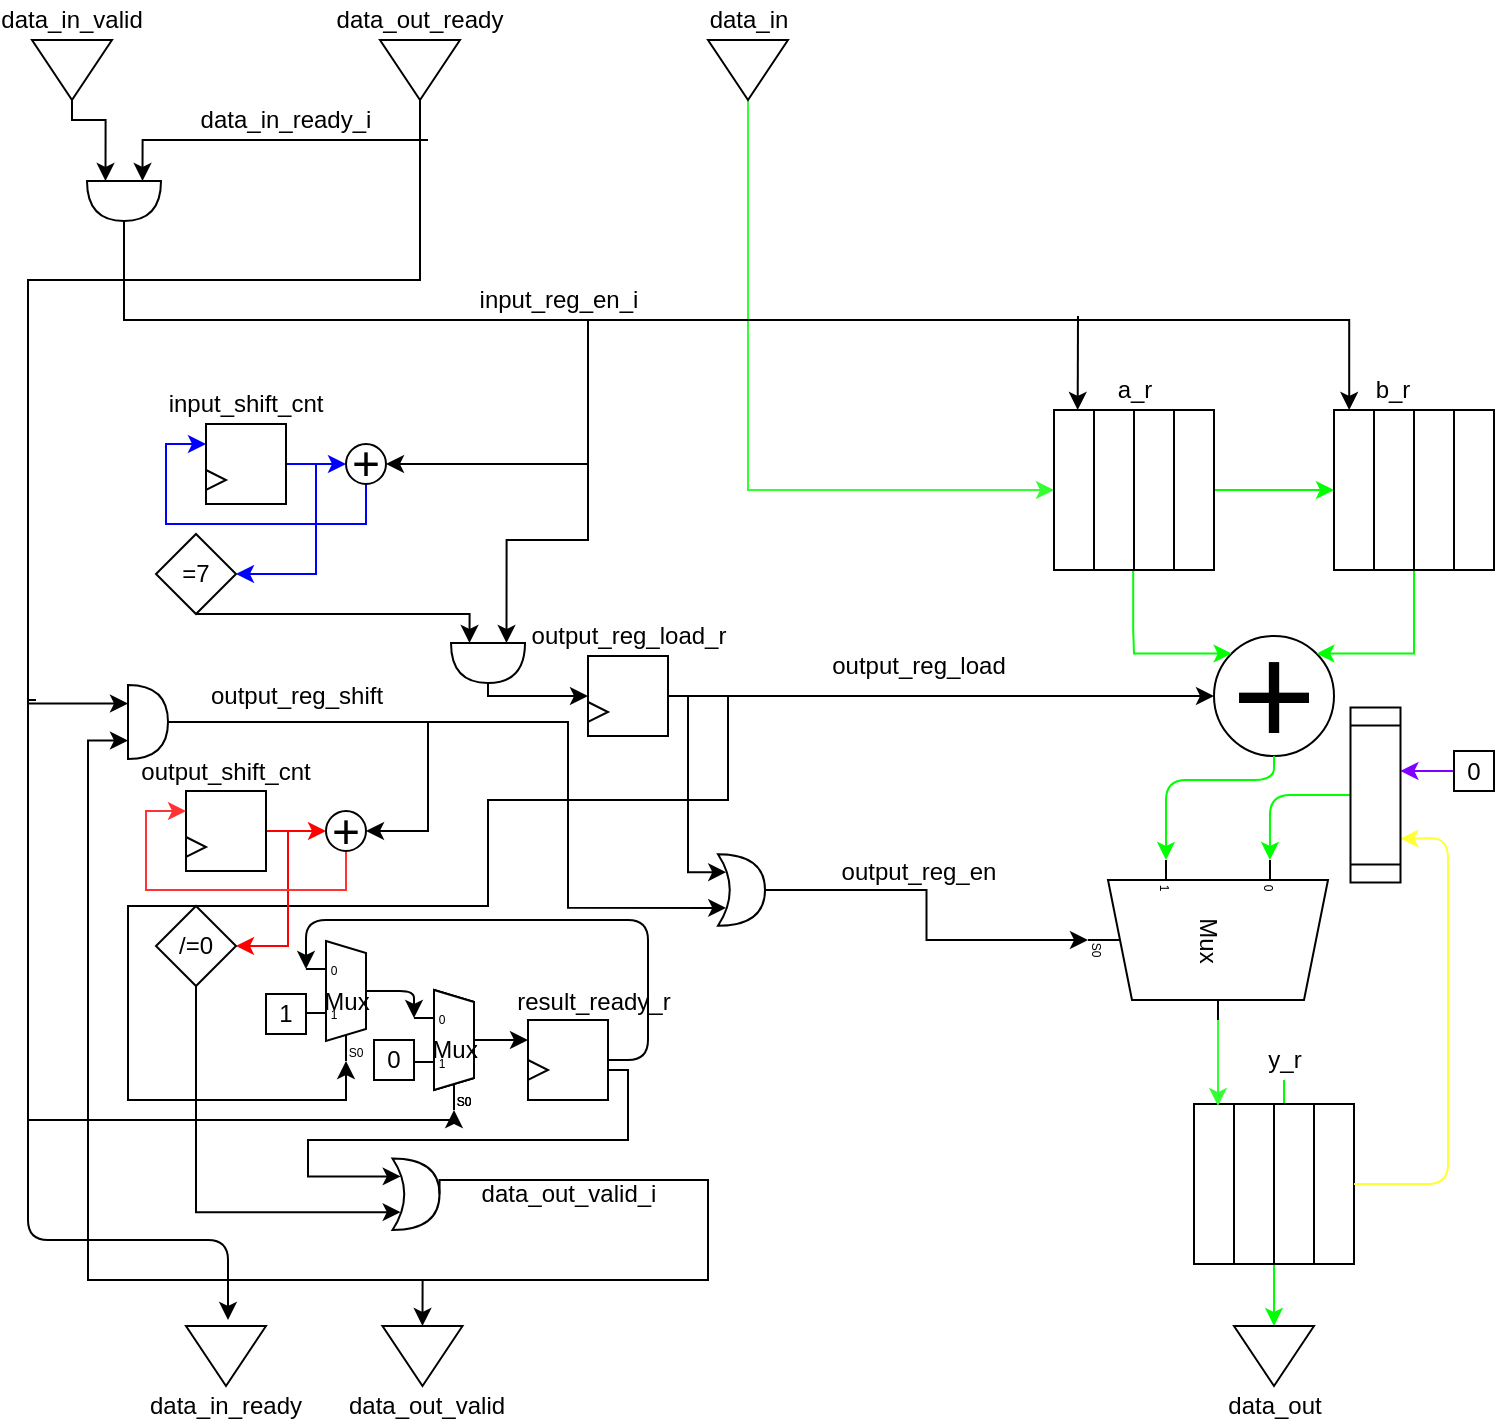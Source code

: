 <mxfile version="13.7.7" type="github">
  <diagram id="z1mritxUwc_ko28zb8pS" name="Page-1">
    <mxGraphModel dx="598" dy="436" grid="1" gridSize="10" guides="1" tooltips="1" connect="1" arrows="1" fold="1" page="1" pageScale="1" pageWidth="827" pageHeight="1169" math="0" shadow="0">
      <root>
        <mxCell id="0" />
        <mxCell id="1" parent="0" />
        <mxCell id="0Oa2GULW8J-Zycd-heaF-14" value="a_r" style="text;html=1;resizable=0;autosize=1;align=center;verticalAlign=middle;points=[];fillColor=none;strokeColor=none;rounded=0;" parent="1" vertex="1">
          <mxGeometry x="608" y="215" width="30" height="20" as="geometry" />
        </mxCell>
        <mxCell id="0Oa2GULW8J-Zycd-heaF-15" value="b_r" style="text;html=1;resizable=0;autosize=1;align=center;verticalAlign=middle;points=[];fillColor=none;strokeColor=none;rounded=0;" parent="1" vertex="1">
          <mxGeometry x="737" y="215" width="30" height="20" as="geometry" />
        </mxCell>
        <mxCell id="0Oa2GULW8J-Zycd-heaF-16" style="edgeStyle=orthogonalEdgeStyle;rounded=0;orthogonalLoop=1;jettySize=auto;html=1;exitX=1;exitY=0.5;exitDx=0;exitDy=0;entryX=0;entryY=0.5;entryDx=0;entryDy=0;strokeColor=#00FF00;" parent="1" source="0Oa2GULW8J-Zycd-heaF-3" target="0Oa2GULW8J-Zycd-heaF-9" edge="1">
          <mxGeometry relative="1" as="geometry" />
        </mxCell>
        <mxCell id="0Oa2GULW8J-Zycd-heaF-17" value="&lt;font style=&quot;font-size: 72px&quot;&gt;+&lt;/font&gt;" style="ellipse;whiteSpace=wrap;html=1;aspect=fixed;" parent="1" vertex="1">
          <mxGeometry x="663" y="348" width="60" height="60" as="geometry" />
        </mxCell>
        <mxCell id="0Oa2GULW8J-Zycd-heaF-25" style="edgeStyle=orthogonalEdgeStyle;rounded=0;orthogonalLoop=1;jettySize=auto;html=1;exitX=0.5;exitY=1;exitDx=0;exitDy=0;entryX=1;entryY=0;entryDx=0;entryDy=0;exitPerimeter=0;strokeColor=#00FF00;" parent="1" source="0Oa2GULW8J-Zycd-heaF-9" target="0Oa2GULW8J-Zycd-heaF-17" edge="1">
          <mxGeometry relative="1" as="geometry">
            <mxPoint x="703" y="407" as="sourcePoint" />
            <mxPoint x="702.04" y="444.12" as="targetPoint" />
            <Array as="points">
              <mxPoint x="763" y="357" />
            </Array>
          </mxGeometry>
        </mxCell>
        <mxCell id="0Oa2GULW8J-Zycd-heaF-26" style="edgeStyle=orthogonalEdgeStyle;rounded=0;orthogonalLoop=1;jettySize=auto;html=1;exitX=0.495;exitY=1.006;exitDx=0;exitDy=0;entryX=0;entryY=0;entryDx=0;entryDy=0;exitPerimeter=0;strokeColor=#00FF00;" parent="1" source="0Oa2GULW8J-Zycd-heaF-3" target="0Oa2GULW8J-Zycd-heaF-17" edge="1">
          <mxGeometry relative="1" as="geometry">
            <mxPoint x="626.72" y="311" as="sourcePoint" />
            <mxPoint x="663.6" y="352.44" as="targetPoint" />
            <Array as="points">
              <mxPoint x="623" y="345" />
              <mxPoint x="623" y="357" />
            </Array>
          </mxGeometry>
        </mxCell>
        <mxCell id="0Oa2GULW8J-Zycd-heaF-66" style="edgeStyle=orthogonalEdgeStyle;rounded=0;orthogonalLoop=1;jettySize=auto;html=1;entryX=0;entryY=0.5;entryDx=0;entryDy=0;strokeColor=#00FF00;" parent="1" source="0Oa2GULW8J-Zycd-heaF-27" target="0Oa2GULW8J-Zycd-heaF-70" edge="1">
          <mxGeometry relative="1" as="geometry">
            <mxPoint x="693" y="585" as="targetPoint" />
          </mxGeometry>
        </mxCell>
        <mxCell id="0Oa2GULW8J-Zycd-heaF-27" value="y_r" style="text;html=1;resizable=0;autosize=1;align=center;verticalAlign=middle;points=[];fillColor=none;strokeColor=none;rounded=0;" parent="1" vertex="1">
          <mxGeometry x="683" y="550" width="30" height="20" as="geometry" />
        </mxCell>
        <mxCell id="0Oa2GULW8J-Zycd-heaF-44" style="edgeStyle=orthogonalEdgeStyle;rounded=0;orthogonalLoop=1;jettySize=auto;html=1;entryX=0;entryY=0.5;entryDx=0;entryDy=0;exitX=1;exitY=0.5;exitDx=0;exitDy=0;" parent="1" source="ok6-LLBkIA0m_sXFEHjY-4" target="0Oa2GULW8J-Zycd-heaF-17" edge="1">
          <mxGeometry relative="1" as="geometry">
            <mxPoint x="525" y="367" as="sourcePoint" />
          </mxGeometry>
        </mxCell>
        <mxCell id="0Oa2GULW8J-Zycd-heaF-47" style="edgeStyle=orthogonalEdgeStyle;rounded=0;orthogonalLoop=1;jettySize=auto;html=1;entryX=0;entryY=0.5;entryDx=0;entryDy=0;exitX=0.833;exitY=0.5;exitDx=0;exitDy=0;exitPerimeter=0;strokeColor=#33FF33;" parent="1" source="0Oa2GULW8J-Zycd-heaF-69" target="0Oa2GULW8J-Zycd-heaF-3" edge="1">
          <mxGeometry relative="1" as="geometry" />
        </mxCell>
        <mxCell id="0Oa2GULW8J-Zycd-heaF-46" value="data_in" style="text;html=1;resizable=0;autosize=1;align=center;verticalAlign=middle;points=[];fillColor=none;strokeColor=none;rounded=0;" parent="1" vertex="1">
          <mxGeometry x="405" y="30" width="50" height="20" as="geometry" />
        </mxCell>
        <mxCell id="0Oa2GULW8J-Zycd-heaF-50" value="" style="triangle;whiteSpace=wrap;html=1;" parent="1" vertex="1">
          <mxGeometry x="583" y="295" width="10" height="10" as="geometry" />
        </mxCell>
        <mxCell id="0Oa2GULW8J-Zycd-heaF-51" value="" style="triangle;whiteSpace=wrap;html=1;" parent="1" vertex="1">
          <mxGeometry x="723" y="295" width="10" height="10" as="geometry" />
        </mxCell>
        <mxCell id="0Oa2GULW8J-Zycd-heaF-92" style="edgeStyle=orthogonalEdgeStyle;rounded=0;orthogonalLoop=1;jettySize=auto;html=1;entryX=0.095;entryY=0;entryDx=0;entryDy=0;entryPerimeter=0;" parent="1" target="0Oa2GULW8J-Zycd-heaF-9" edge="1">
          <mxGeometry relative="1" as="geometry">
            <mxPoint x="350" y="190" as="sourcePoint" />
            <Array as="points">
              <mxPoint x="731" y="190" />
            </Array>
          </mxGeometry>
        </mxCell>
        <mxCell id="0Oa2GULW8J-Zycd-heaF-93" style="edgeStyle=orthogonalEdgeStyle;rounded=0;orthogonalLoop=1;jettySize=auto;html=1;entryX=0.148;entryY=0;entryDx=0;entryDy=0;entryPerimeter=0;" parent="1" target="0Oa2GULW8J-Zycd-heaF-3" edge="1">
          <mxGeometry relative="1" as="geometry">
            <mxPoint x="595" y="188" as="sourcePoint" />
            <Array as="points">
              <mxPoint x="595" y="188" />
            </Array>
          </mxGeometry>
        </mxCell>
        <mxCell id="0Oa2GULW8J-Zycd-heaF-95" style="edgeStyle=orthogonalEdgeStyle;rounded=0;orthogonalLoop=1;jettySize=auto;html=1;entryX=1;entryY=0.5;entryDx=0;entryDy=0;" parent="1" target="0Oa2GULW8J-Zycd-heaF-88" edge="1">
          <mxGeometry relative="1" as="geometry">
            <Array as="points">
              <mxPoint x="350" y="215" />
              <mxPoint x="350" y="262" />
            </Array>
            <mxPoint x="350" y="215" as="sourcePoint" />
          </mxGeometry>
        </mxCell>
        <mxCell id="ok6-LLBkIA0m_sXFEHjY-2" style="edgeStyle=orthogonalEdgeStyle;rounded=0;orthogonalLoop=1;jettySize=auto;html=1;entryX=0;entryY=0.25;entryDx=0;entryDy=0;entryPerimeter=0;exitX=1;exitY=0.5;exitDx=0;exitDy=0;exitPerimeter=0;" parent="1" source="GlWYAnT8wc136EQPBjTA-4" target="ok6-LLBkIA0m_sXFEHjY-8" edge="1">
          <mxGeometry relative="1" as="geometry">
            <mxPoint x="204" y="350.5" as="targetPoint" />
            <Array as="points">
              <mxPoint x="118" y="190" />
              <mxPoint x="350" y="190" />
              <mxPoint x="350" y="300" />
              <mxPoint x="309" y="300" />
            </Array>
            <mxPoint x="250" y="160" as="sourcePoint" />
          </mxGeometry>
        </mxCell>
        <mxCell id="0Oa2GULW8J-Zycd-heaF-54" value="input_reg_en_i" style="text;html=1;resizable=0;autosize=1;align=center;verticalAlign=middle;points=[];fillColor=none;strokeColor=none;rounded=0;" parent="1" vertex="1">
          <mxGeometry x="290" y="170" width="90" height="20" as="geometry" />
        </mxCell>
        <mxCell id="0Oa2GULW8J-Zycd-heaF-59" value="output_reg_en" style="text;html=1;resizable=0;autosize=1;align=center;verticalAlign=middle;points=[];fillColor=none;strokeColor=none;rounded=0;" parent="1" vertex="1">
          <mxGeometry x="470" y="455.5" width="90" height="20" as="geometry" />
        </mxCell>
        <mxCell id="0Oa2GULW8J-Zycd-heaF-63" style="edgeStyle=orthogonalEdgeStyle;rounded=0;orthogonalLoop=1;jettySize=auto;html=1;entryX=0.375;entryY=1;entryDx=10;entryDy=0;exitX=1;exitY=0.5;exitDx=0;exitDy=0;exitPerimeter=0;entryPerimeter=0;" parent="1" source="Riusbl0gXPG6KPre2Tyr-14" target="m_7YmfdVrzguDXAvXZ2L-1" edge="1">
          <mxGeometry relative="1" as="geometry">
            <mxPoint x="450" y="475" as="sourcePoint" />
            <mxPoint x="525" y="475" as="targetPoint" />
          </mxGeometry>
        </mxCell>
        <mxCell id="0Oa2GULW8J-Zycd-heaF-67" value="data_out" style="text;html=1;resizable=0;autosize=1;align=center;verticalAlign=middle;points=[];fillColor=none;strokeColor=none;rounded=0;" parent="1" vertex="1">
          <mxGeometry x="663" y="723" width="60" height="20" as="geometry" />
        </mxCell>
        <mxCell id="0Oa2GULW8J-Zycd-heaF-69" value="" style="triangle;whiteSpace=wrap;html=1;rotation=90;" parent="1" vertex="1">
          <mxGeometry x="415" y="45" width="30" height="40" as="geometry" />
        </mxCell>
        <mxCell id="0Oa2GULW8J-Zycd-heaF-70" value="" style="triangle;whiteSpace=wrap;html=1;rotation=90;" parent="1" vertex="1">
          <mxGeometry x="678" y="688" width="30" height="40" as="geometry" />
        </mxCell>
        <mxCell id="0Oa2GULW8J-Zycd-heaF-72" value="data_in_ready" style="text;html=1;strokeColor=none;fillColor=none;align=center;verticalAlign=middle;whiteSpace=wrap;rounded=0;" parent="1" vertex="1">
          <mxGeometry x="149" y="723" width="40" height="20" as="geometry" />
        </mxCell>
        <mxCell id="0Oa2GULW8J-Zycd-heaF-73" value="data_in_valid" style="text;html=1;strokeColor=none;fillColor=none;align=center;verticalAlign=middle;whiteSpace=wrap;rounded=0;" parent="1" vertex="1">
          <mxGeometry x="72" y="30" width="40" height="20" as="geometry" />
        </mxCell>
        <mxCell id="0Oa2GULW8J-Zycd-heaF-78" value="data_out_ready" style="text;html=1;strokeColor=none;fillColor=none;align=center;verticalAlign=middle;whiteSpace=wrap;rounded=0;" parent="1" vertex="1">
          <mxGeometry x="246" y="30" width="40" height="20" as="geometry" />
        </mxCell>
        <mxCell id="0Oa2GULW8J-Zycd-heaF-94" style="edgeStyle=orthogonalEdgeStyle;rounded=0;orthogonalLoop=1;jettySize=auto;html=1;entryX=0;entryY=0.5;entryDx=0;entryDy=0;fillColor=#0000FF;strokeColor=#0000FF;" parent="1" source="0Oa2GULW8J-Zycd-heaF-86" target="0Oa2GULW8J-Zycd-heaF-88" edge="1">
          <mxGeometry relative="1" as="geometry" />
        </mxCell>
        <mxCell id="ok6-LLBkIA0m_sXFEHjY-3" style="edgeStyle=orthogonalEdgeStyle;rounded=0;orthogonalLoop=1;jettySize=auto;html=1;exitX=1;exitY=0.5;exitDx=0;exitDy=0;entryX=1;entryY=0.5;entryDx=0;entryDy=0;strokeColor=#0000FF;" parent="1" source="0Oa2GULW8J-Zycd-heaF-86" target="ok6-LLBkIA0m_sXFEHjY-9" edge="1">
          <mxGeometry relative="1" as="geometry">
            <mxPoint x="184" y="350.5" as="targetPoint" />
            <Array as="points">
              <mxPoint x="214" y="262" />
              <mxPoint x="214" y="317" />
            </Array>
          </mxGeometry>
        </mxCell>
        <mxCell id="0Oa2GULW8J-Zycd-heaF-86" value="" style="rounded=0;whiteSpace=wrap;html=1;" parent="1" vertex="1">
          <mxGeometry x="159" y="242" width="40" height="40" as="geometry" />
        </mxCell>
        <mxCell id="0Oa2GULW8J-Zycd-heaF-87" value="" style="triangle;whiteSpace=wrap;html=1;" parent="1" vertex="1">
          <mxGeometry x="159" y="265" width="10" height="10" as="geometry" />
        </mxCell>
        <mxCell id="0Oa2GULW8J-Zycd-heaF-90" style="edgeStyle=orthogonalEdgeStyle;rounded=0;orthogonalLoop=1;jettySize=auto;html=1;exitX=0.5;exitY=1;exitDx=0;exitDy=0;entryX=0;entryY=0.25;entryDx=0;entryDy=0;strokeColor=#0000FF;" parent="1" source="0Oa2GULW8J-Zycd-heaF-88" target="0Oa2GULW8J-Zycd-heaF-86" edge="1">
          <mxGeometry relative="1" as="geometry">
            <Array as="points">
              <mxPoint x="239" y="292" />
              <mxPoint x="139" y="292" />
              <mxPoint x="139" y="252" />
            </Array>
          </mxGeometry>
        </mxCell>
        <mxCell id="0Oa2GULW8J-Zycd-heaF-88" value="&lt;font style=&quot;font-size: 24px&quot;&gt;+&lt;/font&gt;" style="ellipse;whiteSpace=wrap;html=1;aspect=fixed;" parent="1" vertex="1">
          <mxGeometry x="229" y="252" width="20" height="20" as="geometry" />
        </mxCell>
        <mxCell id="0Oa2GULW8J-Zycd-heaF-96" value="input_shift_cnt" style="text;html=1;strokeColor=none;fillColor=none;align=center;verticalAlign=middle;whiteSpace=wrap;rounded=0;" parent="1" vertex="1">
          <mxGeometry x="159" y="222" width="40" height="20" as="geometry" />
        </mxCell>
        <mxCell id="ok6-LLBkIA0m_sXFEHjY-7" style="edgeStyle=orthogonalEdgeStyle;rounded=0;orthogonalLoop=1;jettySize=auto;html=1;exitX=1;exitY=0.5;exitDx=0;exitDy=0;exitPerimeter=0;entryX=0;entryY=0.5;entryDx=0;entryDy=0;" parent="1" source="ok6-LLBkIA0m_sXFEHjY-8" target="ok6-LLBkIA0m_sXFEHjY-4" edge="1">
          <mxGeometry relative="1" as="geometry">
            <mxPoint x="300" y="367" as="sourcePoint" />
            <Array as="points">
              <mxPoint x="300" y="370" />
              <mxPoint x="300" y="378" />
            </Array>
          </mxGeometry>
        </mxCell>
        <mxCell id="ok6-LLBkIA0m_sXFEHjY-28" style="edgeStyle=orthogonalEdgeStyle;rounded=0;orthogonalLoop=1;jettySize=auto;html=1;entryX=0.25;entryY=1;entryDx=10;entryDy=0;entryPerimeter=0;exitX=1;exitY=0.5;exitDx=0;exitDy=0;" parent="1" source="ok6-LLBkIA0m_sXFEHjY-4" target="m_7YmfdVrzguDXAvXZ2L-21" edge="1">
          <mxGeometry relative="1" as="geometry">
            <Array as="points">
              <mxPoint x="420" y="378" />
              <mxPoint x="420" y="430" />
              <mxPoint x="300" y="430" />
              <mxPoint x="300" y="483" />
              <mxPoint x="120" y="483" />
              <mxPoint x="120" y="580" />
              <mxPoint x="229" y="580" />
            </Array>
          </mxGeometry>
        </mxCell>
        <mxCell id="Riusbl0gXPG6KPre2Tyr-15" style="edgeStyle=orthogonalEdgeStyle;rounded=0;orthogonalLoop=1;jettySize=auto;html=1;exitX=1;exitY=0.5;exitDx=0;exitDy=0;entryX=0.175;entryY=0.25;entryDx=0;entryDy=0;entryPerimeter=0;" parent="1" source="ok6-LLBkIA0m_sXFEHjY-4" target="Riusbl0gXPG6KPre2Tyr-14" edge="1">
          <mxGeometry relative="1" as="geometry">
            <Array as="points">
              <mxPoint x="400" y="378" />
              <mxPoint x="400" y="466" />
            </Array>
          </mxGeometry>
        </mxCell>
        <mxCell id="ok6-LLBkIA0m_sXFEHjY-4" value="" style="rounded=0;whiteSpace=wrap;html=1;" parent="1" vertex="1">
          <mxGeometry x="350" y="358" width="40" height="40" as="geometry" />
        </mxCell>
        <mxCell id="ok6-LLBkIA0m_sXFEHjY-5" value="" style="triangle;whiteSpace=wrap;html=1;" parent="1" vertex="1">
          <mxGeometry x="350" y="381" width="10" height="10" as="geometry" />
        </mxCell>
        <mxCell id="ok6-LLBkIA0m_sXFEHjY-6" value="output_reg_load_r" style="text;html=1;resizable=0;autosize=1;align=center;verticalAlign=middle;points=[];fillColor=none;strokeColor=none;rounded=0;" parent="1" vertex="1">
          <mxGeometry x="315" y="338" width="110" height="20" as="geometry" />
        </mxCell>
        <mxCell id="ok6-LLBkIA0m_sXFEHjY-8" value="" style="shape=or;whiteSpace=wrap;html=1;rotation=90;" parent="1" vertex="1">
          <mxGeometry x="290" y="343" width="20" height="37" as="geometry" />
        </mxCell>
        <mxCell id="ok6-LLBkIA0m_sXFEHjY-10" style="edgeStyle=orthogonalEdgeStyle;rounded=0;orthogonalLoop=1;jettySize=auto;html=1;entryX=0;entryY=0.75;entryDx=0;entryDy=0;entryPerimeter=0;exitX=0.5;exitY=1;exitDx=0;exitDy=0;" parent="1" source="ok6-LLBkIA0m_sXFEHjY-9" target="ok6-LLBkIA0m_sXFEHjY-8" edge="1">
          <mxGeometry relative="1" as="geometry">
            <Array as="points">
              <mxPoint x="291" y="337" />
            </Array>
          </mxGeometry>
        </mxCell>
        <mxCell id="ok6-LLBkIA0m_sXFEHjY-9" value="=7" style="rhombus;whiteSpace=wrap;html=1;" parent="1" vertex="1">
          <mxGeometry x="134" y="297" width="40" height="40" as="geometry" />
        </mxCell>
        <mxCell id="ok6-LLBkIA0m_sXFEHjY-11" style="edgeStyle=orthogonalEdgeStyle;rounded=0;orthogonalLoop=1;jettySize=auto;html=1;exitX=1;exitY=0.5;exitDx=0;exitDy=0;entryX=1;entryY=0.5;entryDx=0;entryDy=0;strokeColor=#FF0000;" parent="1" source="ok6-LLBkIA0m_sXFEHjY-12" target="ok6-LLBkIA0m_sXFEHjY-19" edge="1">
          <mxGeometry relative="1" as="geometry">
            <mxPoint x="164" y="500.5" as="targetPoint" />
            <Array as="points">
              <mxPoint x="200" y="446" />
              <mxPoint x="200" y="503" />
            </Array>
          </mxGeometry>
        </mxCell>
        <mxCell id="ok6-LLBkIA0m_sXFEHjY-17" style="edgeStyle=orthogonalEdgeStyle;rounded=0;orthogonalLoop=1;jettySize=auto;html=1;entryX=0;entryY=0.5;entryDx=0;entryDy=0;strokeColor=#FF0000;" parent="1" source="ok6-LLBkIA0m_sXFEHjY-12" target="ok6-LLBkIA0m_sXFEHjY-15" edge="1">
          <mxGeometry relative="1" as="geometry" />
        </mxCell>
        <mxCell id="ok6-LLBkIA0m_sXFEHjY-12" value="" style="rounded=0;whiteSpace=wrap;html=1;" parent="1" vertex="1">
          <mxGeometry x="149" y="425.5" width="40" height="40" as="geometry" />
        </mxCell>
        <mxCell id="ok6-LLBkIA0m_sXFEHjY-13" value="" style="triangle;whiteSpace=wrap;html=1;" parent="1" vertex="1">
          <mxGeometry x="149" y="448.5" width="10" height="10" as="geometry" />
        </mxCell>
        <mxCell id="ok6-LLBkIA0m_sXFEHjY-14" style="edgeStyle=orthogonalEdgeStyle;rounded=0;orthogonalLoop=1;jettySize=auto;html=1;exitX=0.5;exitY=1;exitDx=0;exitDy=0;entryX=0;entryY=0.25;entryDx=0;entryDy=0;strokeColor=#FF3333;" parent="1" source="ok6-LLBkIA0m_sXFEHjY-15" target="ok6-LLBkIA0m_sXFEHjY-12" edge="1">
          <mxGeometry relative="1" as="geometry">
            <Array as="points">
              <mxPoint x="229" y="475" />
              <mxPoint x="129" y="475" />
              <mxPoint x="129" y="435" />
            </Array>
          </mxGeometry>
        </mxCell>
        <mxCell id="ok6-LLBkIA0m_sXFEHjY-15" value="&lt;font style=&quot;font-size: 24px&quot;&gt;+&lt;/font&gt;" style="ellipse;whiteSpace=wrap;html=1;aspect=fixed;" parent="1" vertex="1">
          <mxGeometry x="219" y="435.5" width="20" height="20" as="geometry" />
        </mxCell>
        <mxCell id="ok6-LLBkIA0m_sXFEHjY-16" value="output_shift_cnt" style="text;html=1;strokeColor=none;fillColor=none;align=center;verticalAlign=middle;whiteSpace=wrap;rounded=0;" parent="1" vertex="1">
          <mxGeometry x="149" y="405.5" width="40" height="20" as="geometry" />
        </mxCell>
        <mxCell id="ok6-LLBkIA0m_sXFEHjY-35" style="edgeStyle=orthogonalEdgeStyle;rounded=0;orthogonalLoop=1;jettySize=auto;html=1;exitX=0.5;exitY=1;exitDx=0;exitDy=0;entryX=0.175;entryY=0.75;entryDx=0;entryDy=0;entryPerimeter=0;" parent="1" source="ok6-LLBkIA0m_sXFEHjY-19" target="ok6-LLBkIA0m_sXFEHjY-33" edge="1">
          <mxGeometry relative="1" as="geometry">
            <Array as="points">
              <mxPoint x="154" y="636" />
            </Array>
          </mxGeometry>
        </mxCell>
        <mxCell id="ok6-LLBkIA0m_sXFEHjY-19" value="/=0" style="rhombus;whiteSpace=wrap;html=1;" parent="1" vertex="1">
          <mxGeometry x="134" y="483" width="40" height="40" as="geometry" />
        </mxCell>
        <mxCell id="GlWYAnT8wc136EQPBjTA-5" style="edgeStyle=orthogonalEdgeStyle;rounded=0;orthogonalLoop=1;jettySize=auto;html=1;exitX=1;exitY=0.5;exitDx=0;exitDy=0;entryX=0;entryY=0.75;entryDx=0;entryDy=0;entryPerimeter=0;" parent="1" source="ok6-LLBkIA0m_sXFEHjY-20" target="GlWYAnT8wc136EQPBjTA-4" edge="1">
          <mxGeometry relative="1" as="geometry">
            <Array as="points">
              <mxPoint x="92" y="90" />
              <mxPoint x="109" y="90" />
            </Array>
          </mxGeometry>
        </mxCell>
        <mxCell id="ok6-LLBkIA0m_sXFEHjY-20" value="" style="triangle;whiteSpace=wrap;html=1;rotation=90;" parent="1" vertex="1">
          <mxGeometry x="77" y="45" width="30" height="40" as="geometry" />
        </mxCell>
        <mxCell id="Riusbl0gXPG6KPre2Tyr-13" style="edgeStyle=orthogonalEdgeStyle;rounded=0;orthogonalLoop=1;jettySize=auto;html=1;exitX=1;exitY=0.5;exitDx=0;exitDy=0;entryX=0;entryY=0.25;entryDx=0;entryDy=0;entryPerimeter=0;" parent="1" source="ok6-LLBkIA0m_sXFEHjY-24" target="Riusbl0gXPG6KPre2Tyr-5" edge="1">
          <mxGeometry relative="1" as="geometry">
            <Array as="points">
              <mxPoint x="266" y="170" />
              <mxPoint x="70" y="170" />
              <mxPoint x="70" y="382" />
            </Array>
          </mxGeometry>
        </mxCell>
        <mxCell id="ok6-LLBkIA0m_sXFEHjY-24" value="" style="triangle;whiteSpace=wrap;html=1;rotation=90;" parent="1" vertex="1">
          <mxGeometry x="251" y="45" width="30" height="40" as="geometry" />
        </mxCell>
        <mxCell id="0Oa2GULW8J-Zycd-heaF-2" value="" style="shape=table;html=1;whiteSpace=wrap;startSize=0;container=1;collapsible=0;childLayout=tableLayout;" parent="1" vertex="1">
          <mxGeometry x="583" y="235" width="80" height="80" as="geometry" />
        </mxCell>
        <mxCell id="0Oa2GULW8J-Zycd-heaF-3" value="" style="shape=partialRectangle;html=1;whiteSpace=wrap;collapsible=0;dropTarget=0;pointerEvents=0;fillColor=none;top=0;left=0;bottom=0;right=0;points=[[0,0.5],[1,0.5]];portConstraint=eastwest;" parent="0Oa2GULW8J-Zycd-heaF-2" vertex="1">
          <mxGeometry width="80" height="80" as="geometry" />
        </mxCell>
        <mxCell id="0Oa2GULW8J-Zycd-heaF-4" value="" style="shape=partialRectangle;html=1;whiteSpace=wrap;connectable=0;overflow=hidden;fillColor=none;top=0;left=0;bottom=0;right=0;" parent="0Oa2GULW8J-Zycd-heaF-3" vertex="1">
          <mxGeometry width="20" height="80" as="geometry" />
        </mxCell>
        <mxCell id="0Oa2GULW8J-Zycd-heaF-5" value="" style="shape=partialRectangle;html=1;whiteSpace=wrap;connectable=0;overflow=hidden;fillColor=none;top=0;left=0;bottom=0;right=0;" parent="0Oa2GULW8J-Zycd-heaF-3" vertex="1">
          <mxGeometry x="20" width="20" height="80" as="geometry" />
        </mxCell>
        <mxCell id="0Oa2GULW8J-Zycd-heaF-6" value="" style="shape=partialRectangle;html=1;whiteSpace=wrap;connectable=0;overflow=hidden;fillColor=none;top=0;left=0;bottom=0;right=0;" parent="0Oa2GULW8J-Zycd-heaF-3" vertex="1">
          <mxGeometry x="40" width="20" height="80" as="geometry" />
        </mxCell>
        <mxCell id="0Oa2GULW8J-Zycd-heaF-7" value="" style="shape=partialRectangle;html=1;whiteSpace=wrap;connectable=0;overflow=hidden;fillColor=none;top=0;left=0;bottom=0;right=0;" parent="0Oa2GULW8J-Zycd-heaF-3" vertex="1">
          <mxGeometry x="60" width="20" height="80" as="geometry" />
        </mxCell>
        <mxCell id="0Oa2GULW8J-Zycd-heaF-8" value="" style="shape=table;html=1;whiteSpace=wrap;startSize=0;container=1;collapsible=0;childLayout=tableLayout;" parent="1" vertex="1">
          <mxGeometry x="723" y="235" width="80" height="80" as="geometry" />
        </mxCell>
        <mxCell id="0Oa2GULW8J-Zycd-heaF-9" value="" style="shape=partialRectangle;html=1;whiteSpace=wrap;collapsible=0;dropTarget=0;pointerEvents=0;fillColor=none;top=0;left=0;bottom=0;right=0;points=[[0,0.5],[1,0.5]];portConstraint=eastwest;" parent="0Oa2GULW8J-Zycd-heaF-8" vertex="1">
          <mxGeometry width="80" height="80" as="geometry" />
        </mxCell>
        <mxCell id="0Oa2GULW8J-Zycd-heaF-10" value="" style="shape=partialRectangle;html=1;whiteSpace=wrap;connectable=0;overflow=hidden;fillColor=none;top=0;left=0;bottom=0;right=0;" parent="0Oa2GULW8J-Zycd-heaF-9" vertex="1">
          <mxGeometry width="20" height="80" as="geometry" />
        </mxCell>
        <mxCell id="0Oa2GULW8J-Zycd-heaF-11" value="" style="shape=partialRectangle;html=1;whiteSpace=wrap;connectable=0;overflow=hidden;fillColor=none;top=0;left=0;bottom=0;right=0;" parent="0Oa2GULW8J-Zycd-heaF-9" vertex="1">
          <mxGeometry x="20" width="20" height="80" as="geometry" />
        </mxCell>
        <mxCell id="0Oa2GULW8J-Zycd-heaF-12" value="" style="shape=partialRectangle;html=1;whiteSpace=wrap;connectable=0;overflow=hidden;fillColor=none;top=0;left=0;bottom=0;right=0;" parent="0Oa2GULW8J-Zycd-heaF-9" vertex="1">
          <mxGeometry x="40" width="20" height="80" as="geometry" />
        </mxCell>
        <mxCell id="0Oa2GULW8J-Zycd-heaF-13" value="" style="shape=partialRectangle;html=1;whiteSpace=wrap;connectable=0;overflow=hidden;fillColor=none;top=0;left=0;bottom=0;right=0;" parent="0Oa2GULW8J-Zycd-heaF-9" vertex="1">
          <mxGeometry x="60" width="20" height="80" as="geometry" />
        </mxCell>
        <mxCell id="ok6-LLBkIA0m_sXFEHjY-34" style="edgeStyle=orthogonalEdgeStyle;rounded=0;orthogonalLoop=1;jettySize=auto;html=1;entryX=0.175;entryY=0.25;entryDx=0;entryDy=0;entryPerimeter=0;exitX=1;exitY=0.5;exitDx=0;exitDy=0;" parent="1" source="ok6-LLBkIA0m_sXFEHjY-25" target="ok6-LLBkIA0m_sXFEHjY-33" edge="1">
          <mxGeometry relative="1" as="geometry">
            <mxPoint x="340" y="565" as="sourcePoint" />
            <Array as="points">
              <mxPoint x="370" y="565" />
              <mxPoint x="370" y="600" />
              <mxPoint x="210" y="600" />
              <mxPoint x="210" y="618" />
            </Array>
          </mxGeometry>
        </mxCell>
        <mxCell id="ok6-LLBkIA0m_sXFEHjY-25" value="" style="rounded=0;whiteSpace=wrap;html=1;" parent="1" vertex="1">
          <mxGeometry x="320" y="540" width="40" height="40" as="geometry" />
        </mxCell>
        <mxCell id="ok6-LLBkIA0m_sXFEHjY-26" value="" style="triangle;whiteSpace=wrap;html=1;" parent="1" vertex="1">
          <mxGeometry x="320" y="560" width="10" height="10" as="geometry" />
        </mxCell>
        <mxCell id="ok6-LLBkIA0m_sXFEHjY-27" value="result_ready_r" style="text;html=1;strokeColor=none;fillColor=none;align=center;verticalAlign=middle;whiteSpace=wrap;rounded=0;" parent="1" vertex="1">
          <mxGeometry x="333" y="520.5" width="40" height="20" as="geometry" />
        </mxCell>
        <mxCell id="ok6-LLBkIA0m_sXFEHjY-32" style="edgeStyle=orthogonalEdgeStyle;rounded=0;orthogonalLoop=1;jettySize=auto;html=1;entryX=0.25;entryY=1;entryDx=10;entryDy=0;entryPerimeter=0;" parent="1" target="m_7YmfdVrzguDXAvXZ2L-14" edge="1">
          <mxGeometry relative="1" as="geometry">
            <Array as="points">
              <mxPoint x="70" y="380" />
              <mxPoint x="70" y="590" />
              <mxPoint x="283" y="590" />
            </Array>
            <mxPoint x="74" y="380" as="sourcePoint" />
          </mxGeometry>
        </mxCell>
        <mxCell id="ok6-LLBkIA0m_sXFEHjY-33" value="" style="shape=xor;whiteSpace=wrap;html=1;rotation=0;" parent="1" vertex="1">
          <mxGeometry x="252.25" y="609.25" width="23.5" height="35.75" as="geometry" />
        </mxCell>
        <mxCell id="ok6-LLBkIA0m_sXFEHjY-36" value="data_out_valid" style="text;html=1;resizable=0;autosize=1;align=center;verticalAlign=middle;points=[];fillColor=none;strokeColor=none;rounded=0;" parent="1" vertex="1">
          <mxGeometry x="224.25" y="723" width="90" height="20" as="geometry" />
        </mxCell>
        <mxCell id="ok6-LLBkIA0m_sXFEHjY-37" value="" style="triangle;whiteSpace=wrap;html=1;rotation=90;" parent="1" vertex="1">
          <mxGeometry x="252.25" y="688" width="30" height="40" as="geometry" />
        </mxCell>
        <mxCell id="GlWYAnT8wc136EQPBjTA-8" style="edgeStyle=orthogonalEdgeStyle;rounded=0;orthogonalLoop=1;jettySize=auto;html=1;entryX=0;entryY=0.25;entryDx=0;entryDy=0;entryPerimeter=0;" parent="1" target="GlWYAnT8wc136EQPBjTA-4" edge="1">
          <mxGeometry relative="1" as="geometry">
            <Array as="points">
              <mxPoint x="127" y="100" />
            </Array>
            <mxPoint x="270" y="100" as="sourcePoint" />
          </mxGeometry>
        </mxCell>
        <mxCell id="GlWYAnT8wc136EQPBjTA-4" value="" style="shape=or;whiteSpace=wrap;html=1;rotation=90;" parent="1" vertex="1">
          <mxGeometry x="108" y="112" width="20" height="37" as="geometry" />
        </mxCell>
        <mxCell id="GlWYAnT8wc136EQPBjTA-7" value="" style="triangle;whiteSpace=wrap;html=1;rotation=90;" parent="1" vertex="1">
          <mxGeometry x="154" y="688" width="30" height="40" as="geometry" />
        </mxCell>
        <mxCell id="GlWYAnT8wc136EQPBjTA-12" value="data_in_ready_i" style="text;html=1;strokeColor=none;fillColor=none;align=center;verticalAlign=middle;whiteSpace=wrap;rounded=0;" parent="1" vertex="1">
          <mxGeometry x="179" y="80" width="40" height="20" as="geometry" />
        </mxCell>
        <mxCell id="GlWYAnT8wc136EQPBjTA-19" style="edgeStyle=orthogonalEdgeStyle;rounded=0;orthogonalLoop=1;jettySize=auto;html=1;exitX=1;exitY=0.5;exitDx=0;exitDy=0;entryX=0;entryY=0.5;entryDx=0;entryDy=0;exitPerimeter=0;" parent="1" source="ok6-LLBkIA0m_sXFEHjY-33" target="ok6-LLBkIA0m_sXFEHjY-37" edge="1">
          <mxGeometry relative="1" as="geometry">
            <Array as="points">
              <mxPoint x="276" y="620" />
              <mxPoint x="410" y="620" />
              <mxPoint x="410" y="670" />
              <mxPoint x="267" y="670" />
            </Array>
            <mxPoint x="390" y="625" as="sourcePoint" />
          </mxGeometry>
        </mxCell>
        <mxCell id="Riusbl0gXPG6KPre2Tyr-6" style="edgeStyle=orthogonalEdgeStyle;rounded=0;orthogonalLoop=1;jettySize=auto;html=1;entryX=0;entryY=0.75;entryDx=0;entryDy=0;entryPerimeter=0;" parent="1" target="Riusbl0gXPG6KPre2Tyr-5" edge="1">
          <mxGeometry relative="1" as="geometry">
            <Array as="points">
              <mxPoint x="100" y="670" />
              <mxPoint x="100" y="400" />
            </Array>
            <mxPoint x="270" y="670" as="sourcePoint" />
          </mxGeometry>
        </mxCell>
        <mxCell id="Riusbl0gXPG6KPre2Tyr-4" style="edgeStyle=orthogonalEdgeStyle;rounded=0;orthogonalLoop=1;jettySize=auto;html=1;exitX=1;exitY=0.5;exitDx=0;exitDy=0;entryX=1;entryY=0.5;entryDx=0;entryDy=0;" parent="1" target="ok6-LLBkIA0m_sXFEHjY-15" edge="1">
          <mxGeometry relative="1" as="geometry">
            <Array as="points">
              <mxPoint x="270" y="391" />
              <mxPoint x="270" y="446" />
            </Array>
            <mxPoint x="259.0" y="391" as="sourcePoint" />
          </mxGeometry>
        </mxCell>
        <mxCell id="Riusbl0gXPG6KPre2Tyr-17" style="edgeStyle=orthogonalEdgeStyle;rounded=0;orthogonalLoop=1;jettySize=auto;html=1;exitX=1;exitY=0.5;exitDx=0;exitDy=0;entryX=0.175;entryY=0.75;entryDx=0;entryDy=0;entryPerimeter=0;exitPerimeter=0;" parent="1" source="Riusbl0gXPG6KPre2Tyr-5" target="Riusbl0gXPG6KPre2Tyr-14" edge="1">
          <mxGeometry relative="1" as="geometry">
            <Array as="points">
              <mxPoint x="340" y="391" />
              <mxPoint x="340" y="484" />
            </Array>
            <mxPoint x="259.0" y="391" as="sourcePoint" />
          </mxGeometry>
        </mxCell>
        <mxCell id="Riusbl0gXPG6KPre2Tyr-3" value="output_reg_shift" style="text;html=1;resizable=0;autosize=1;align=center;verticalAlign=middle;points=[];fillColor=none;strokeColor=none;rounded=0;" parent="1" vertex="1">
          <mxGeometry x="154" y="368" width="100" height="20" as="geometry" />
        </mxCell>
        <mxCell id="Riusbl0gXPG6KPre2Tyr-5" value="" style="shape=or;whiteSpace=wrap;html=1;rotation=0;" parent="1" vertex="1">
          <mxGeometry x="120" y="372.5" width="20" height="37" as="geometry" />
        </mxCell>
        <mxCell id="Riusbl0gXPG6KPre2Tyr-14" value="" style="shape=xor;whiteSpace=wrap;html=1;rotation=0;" parent="1" vertex="1">
          <mxGeometry x="415" y="457.13" width="23.5" height="35.75" as="geometry" />
        </mxCell>
        <mxCell id="0Oa2GULW8J-Zycd-heaF-18" value="" style="shape=table;html=1;whiteSpace=wrap;startSize=0;container=1;collapsible=0;childLayout=tableLayout;" parent="1" vertex="1">
          <mxGeometry x="653" y="582" width="80" height="80" as="geometry" />
        </mxCell>
        <mxCell id="0Oa2GULW8J-Zycd-heaF-19" value="" style="shape=partialRectangle;html=1;whiteSpace=wrap;collapsible=0;dropTarget=0;pointerEvents=0;fillColor=none;top=0;left=0;bottom=0;right=0;points=[[0,0.5],[1,0.5]];portConstraint=eastwest;" parent="0Oa2GULW8J-Zycd-heaF-18" vertex="1">
          <mxGeometry width="80" height="80" as="geometry" />
        </mxCell>
        <mxCell id="0Oa2GULW8J-Zycd-heaF-20" value="" style="shape=partialRectangle;html=1;whiteSpace=wrap;connectable=0;overflow=hidden;fillColor=none;top=0;left=0;bottom=0;right=0;" parent="0Oa2GULW8J-Zycd-heaF-19" vertex="1">
          <mxGeometry width="20" height="80" as="geometry" />
        </mxCell>
        <mxCell id="0Oa2GULW8J-Zycd-heaF-21" value="" style="shape=partialRectangle;html=1;whiteSpace=wrap;connectable=0;overflow=hidden;fillColor=none;top=0;left=0;bottom=0;right=0;" parent="0Oa2GULW8J-Zycd-heaF-19" vertex="1">
          <mxGeometry x="20" width="20" height="80" as="geometry" />
        </mxCell>
        <mxCell id="0Oa2GULW8J-Zycd-heaF-22" value="" style="shape=partialRectangle;html=1;whiteSpace=wrap;connectable=0;overflow=hidden;fillColor=none;top=0;left=0;bottom=0;right=0;" parent="0Oa2GULW8J-Zycd-heaF-19" vertex="1">
          <mxGeometry x="40" width="20" height="80" as="geometry" />
        </mxCell>
        <mxCell id="0Oa2GULW8J-Zycd-heaF-23" value="" style="shape=partialRectangle;html=1;whiteSpace=wrap;connectable=0;overflow=hidden;fillColor=none;top=0;left=0;bottom=0;right=0;" parent="0Oa2GULW8J-Zycd-heaF-19" vertex="1">
          <mxGeometry x="60" width="20" height="80" as="geometry" />
        </mxCell>
        <mxCell id="m_7YmfdVrzguDXAvXZ2L-1" value="Mux" style="shadow=0;dashed=0;align=center;html=1;strokeWidth=1;shape=mxgraph.electrical.abstract.mux2;rotation=90;" vertex="1" parent="1">
          <mxGeometry x="620" y="440" width="80" height="120" as="geometry" />
        </mxCell>
        <mxCell id="m_7YmfdVrzguDXAvXZ2L-6" value="" style="endArrow=classic;html=1;exitX=1;exitY=0.5;exitDx=0;exitDy=-5;exitPerimeter=0;entryX=0.15;entryY=0.013;entryDx=0;entryDy=0;entryPerimeter=0;strokeColor=#33FF33;" edge="1" parent="1" source="m_7YmfdVrzguDXAvXZ2L-1" target="0Oa2GULW8J-Zycd-heaF-19">
          <mxGeometry width="50" height="50" relative="1" as="geometry">
            <mxPoint x="530" y="650" as="sourcePoint" />
            <mxPoint x="580" y="600" as="targetPoint" />
          </mxGeometry>
        </mxCell>
        <mxCell id="m_7YmfdVrzguDXAvXZ2L-40" style="edgeStyle=orthogonalEdgeStyle;rounded=1;sketch=0;orthogonalLoop=1;jettySize=auto;html=1;exitX=0;exitY=0.5;exitDx=0;exitDy=0;entryX=0.374;entryY=0.003;entryDx=0;entryDy=0;entryPerimeter=0;strokeColor=#7F00FF;fillColor=#0000FF;" edge="1" parent="1" source="m_7YmfdVrzguDXAvXZ2L-8" target="m_7YmfdVrzguDXAvXZ2L-36">
          <mxGeometry relative="1" as="geometry" />
        </mxCell>
        <mxCell id="m_7YmfdVrzguDXAvXZ2L-8" value="0" style="rounded=0;whiteSpace=wrap;html=1;" vertex="1" parent="1">
          <mxGeometry x="783" y="405.5" width="20" height="20" as="geometry" />
        </mxCell>
        <mxCell id="m_7YmfdVrzguDXAvXZ2L-11" value="" style="endArrow=classic;html=1;exitX=0.5;exitY=1;exitDx=0;exitDy=0;entryX=0;entryY=0.65;entryDx=0;entryDy=3;entryPerimeter=0;edgeStyle=orthogonalEdgeStyle;strokeColor=#00FF00;" edge="1" parent="1" source="0Oa2GULW8J-Zycd-heaF-17" target="m_7YmfdVrzguDXAvXZ2L-1">
          <mxGeometry width="50" height="50" relative="1" as="geometry">
            <mxPoint x="540" y="450" as="sourcePoint" />
            <mxPoint x="590" y="400" as="targetPoint" />
            <Array as="points">
              <mxPoint x="693" y="420" />
              <mxPoint x="639" y="420" />
            </Array>
          </mxGeometry>
        </mxCell>
        <mxCell id="m_7YmfdVrzguDXAvXZ2L-14" value="Mux" style="shadow=0;dashed=0;align=center;html=1;strokeWidth=1;shape=mxgraph.electrical.abstract.mux2;rounded=0;sketch=0;" vertex="1" parent="1">
          <mxGeometry x="263" y="525" width="40" height="60" as="geometry" />
        </mxCell>
        <mxCell id="m_7YmfdVrzguDXAvXZ2L-17" value="" style="endArrow=classic;html=1;exitX=1;exitY=0.5;exitDx=0;exitDy=-5;exitPerimeter=0;entryX=0;entryY=0.25;entryDx=0;entryDy=0;" edge="1" parent="1" source="m_7YmfdVrzguDXAvXZ2L-14" target="ok6-LLBkIA0m_sXFEHjY-25">
          <mxGeometry width="50" height="50" relative="1" as="geometry">
            <mxPoint x="320" y="600" as="sourcePoint" />
            <mxPoint x="370" y="550" as="targetPoint" />
          </mxGeometry>
        </mxCell>
        <mxCell id="m_7YmfdVrzguDXAvXZ2L-19" value="Mux" style="shadow=0;dashed=0;align=center;html=1;strokeWidth=1;shape=mxgraph.electrical.abstract.mux2;rounded=0;sketch=0;" vertex="1" parent="1">
          <mxGeometry x="263" y="525" width="40" height="60" as="geometry" />
        </mxCell>
        <mxCell id="m_7YmfdVrzguDXAvXZ2L-20" value="Mux" style="shadow=0;dashed=0;align=center;html=1;strokeWidth=1;shape=mxgraph.electrical.abstract.mux2;rounded=0;sketch=0;" vertex="1" parent="1">
          <mxGeometry x="263" y="525" width="40" height="60" as="geometry" />
        </mxCell>
        <mxCell id="m_7YmfdVrzguDXAvXZ2L-23" style="edgeStyle=orthogonalEdgeStyle;rounded=1;sketch=0;orthogonalLoop=1;jettySize=auto;html=1;exitX=1;exitY=0.5;exitDx=0;exitDy=-5;exitPerimeter=0;entryX=0;entryY=0.183;entryDx=0;entryDy=3;entryPerimeter=0;" edge="1" parent="1" source="m_7YmfdVrzguDXAvXZ2L-21" target="m_7YmfdVrzguDXAvXZ2L-20">
          <mxGeometry relative="1" as="geometry" />
        </mxCell>
        <mxCell id="m_7YmfdVrzguDXAvXZ2L-21" value="Mux" style="shadow=0;dashed=0;align=center;html=1;strokeWidth=1;shape=mxgraph.electrical.abstract.mux2;rounded=0;sketch=0;" vertex="1" parent="1">
          <mxGeometry x="209" y="500.5" width="40" height="60" as="geometry" />
        </mxCell>
        <mxCell id="m_7YmfdVrzguDXAvXZ2L-24" value="" style="endArrow=classic;html=1;exitX=1;exitY=0.5;exitDx=0;exitDy=0;entryX=0;entryY=0.183;entryDx=0;entryDy=3;entryPerimeter=0;" edge="1" parent="1" source="ok6-LLBkIA0m_sXFEHjY-25" target="m_7YmfdVrzguDXAvXZ2L-21">
          <mxGeometry width="50" height="50" relative="1" as="geometry">
            <mxPoint x="250" y="660" as="sourcePoint" />
            <mxPoint x="300" y="610" as="targetPoint" />
            <Array as="points">
              <mxPoint x="380" y="560" />
              <mxPoint x="380" y="490" />
              <mxPoint x="209" y="490" />
            </Array>
          </mxGeometry>
        </mxCell>
        <mxCell id="m_7YmfdVrzguDXAvXZ2L-25" value="1" style="whiteSpace=wrap;html=1;aspect=fixed;rounded=0;sketch=0;" vertex="1" parent="1">
          <mxGeometry x="189" y="527" width="20" height="20" as="geometry" />
        </mxCell>
        <mxCell id="m_7YmfdVrzguDXAvXZ2L-26" value="1" style="whiteSpace=wrap;html=1;aspect=fixed;rounded=0;sketch=0;" vertex="1" parent="1">
          <mxGeometry x="189" y="527" width="20" height="20" as="geometry" />
        </mxCell>
        <mxCell id="m_7YmfdVrzguDXAvXZ2L-27" value="0" style="whiteSpace=wrap;html=1;aspect=fixed;rounded=0;sketch=0;" vertex="1" parent="1">
          <mxGeometry x="243" y="550" width="20" height="20" as="geometry" />
        </mxCell>
        <mxCell id="m_7YmfdVrzguDXAvXZ2L-31" value="data_out_valid_i" style="text;html=1;resizable=0;autosize=1;align=center;verticalAlign=middle;points=[];fillColor=none;strokeColor=none;rounded=0;" vertex="1" parent="1">
          <mxGeometry x="290" y="617.12" width="100" height="20" as="geometry" />
        </mxCell>
        <mxCell id="m_7YmfdVrzguDXAvXZ2L-32" value="output_reg_load" style="text;html=1;resizable=0;autosize=1;align=center;verticalAlign=middle;points=[];fillColor=none;strokeColor=none;rounded=0;" vertex="1" parent="1">
          <mxGeometry x="465" y="352.5" width="100" height="20" as="geometry" />
        </mxCell>
        <mxCell id="m_7YmfdVrzguDXAvXZ2L-34" value="" style="endArrow=classic;html=1;" edge="1" parent="1">
          <mxGeometry width="50" height="50" relative="1" as="geometry">
            <mxPoint x="70" y="590" as="sourcePoint" />
            <mxPoint x="170" y="690" as="targetPoint" />
            <Array as="points">
              <mxPoint x="70" y="650" />
              <mxPoint x="170" y="650" />
            </Array>
          </mxGeometry>
        </mxCell>
        <mxCell id="m_7YmfdVrzguDXAvXZ2L-35" value="" style="endArrow=classic;html=1;strokeColor=#FFFF33;fillColor=#0000FF;exitX=1;exitY=0.5;exitDx=0;exitDy=0;entryX=0.75;entryY=0;entryDx=0;entryDy=0;" edge="1" parent="1" source="0Oa2GULW8J-Zycd-heaF-19" target="m_7YmfdVrzguDXAvXZ2L-36">
          <mxGeometry width="50" height="50" relative="1" as="geometry">
            <mxPoint x="570" y="530" as="sourcePoint" />
            <mxPoint x="620" y="480" as="targetPoint" />
            <Array as="points">
              <mxPoint x="780" y="622" />
              <mxPoint x="780" y="520" />
              <mxPoint x="780" y="449" />
            </Array>
          </mxGeometry>
        </mxCell>
        <mxCell id="m_7YmfdVrzguDXAvXZ2L-39" style="edgeStyle=orthogonalEdgeStyle;rounded=1;sketch=0;orthogonalLoop=1;jettySize=auto;html=1;exitX=0.5;exitY=1;exitDx=0;exitDy=0;entryX=0;entryY=0.217;entryDx=0;entryDy=3;entryPerimeter=0;strokeColor=#00FF00;fillColor=#0000FF;" edge="1" parent="1" source="m_7YmfdVrzguDXAvXZ2L-36" target="m_7YmfdVrzguDXAvXZ2L-1">
          <mxGeometry relative="1" as="geometry" />
        </mxCell>
        <mxCell id="m_7YmfdVrzguDXAvXZ2L-36" value="" style="shape=process;whiteSpace=wrap;html=1;backgroundOutline=1;rounded=0;sketch=0;rotation=90;" vertex="1" parent="1">
          <mxGeometry x="700" y="415" width="87.5" height="25" as="geometry" />
        </mxCell>
      </root>
    </mxGraphModel>
  </diagram>
</mxfile>
